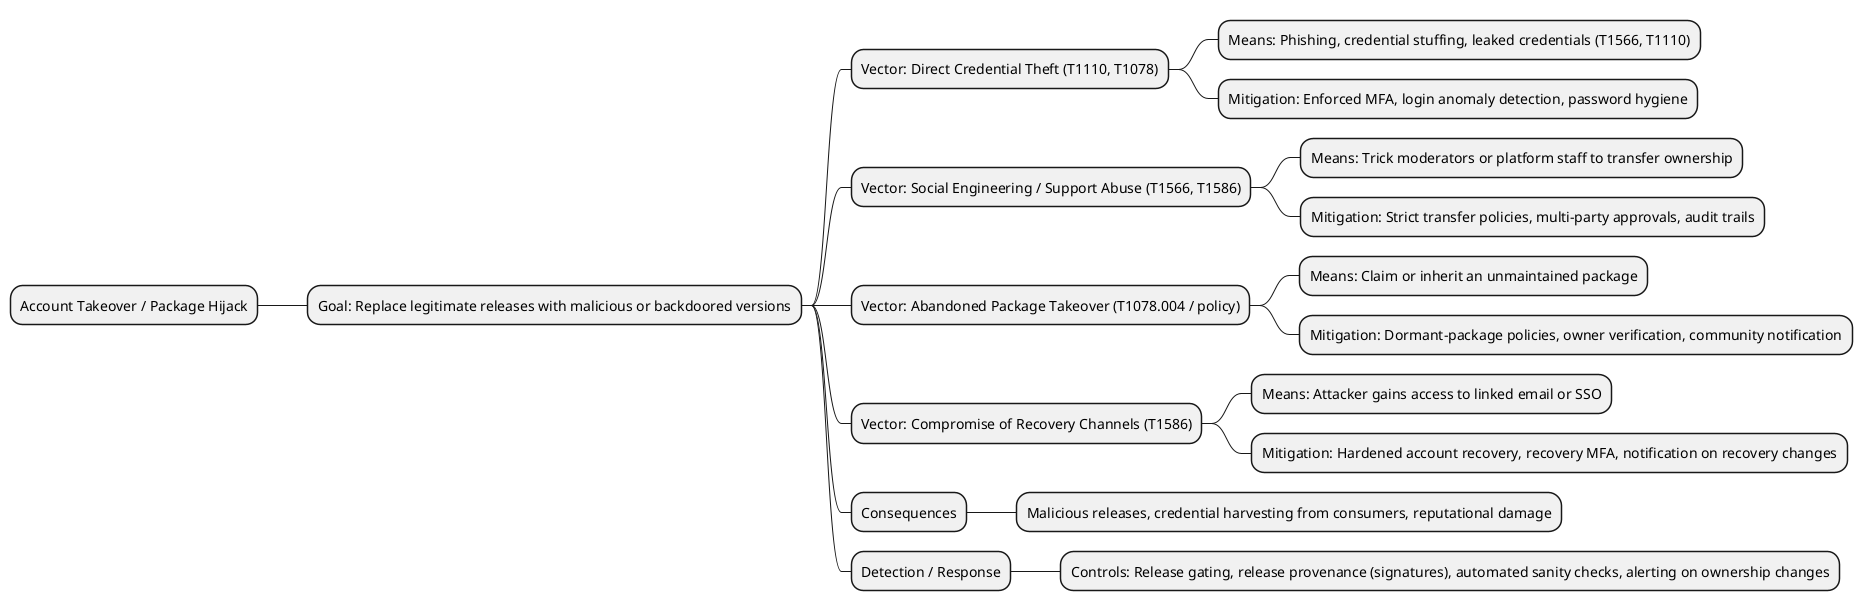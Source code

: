 @startmindmap
* Account Takeover / Package Hijack
** Goal: Replace legitimate releases with malicious or backdoored versions
*** Vector: Direct Credential Theft (T1110, T1078)
**** Means: Phishing, credential stuffing, leaked credentials (T1566, T1110)
**** Mitigation: Enforced MFA, login anomaly detection, password hygiene
*** Vector: Social Engineering / Support Abuse (T1566, T1586)
**** Means: Trick moderators or platform staff to transfer ownership
**** Mitigation: Strict transfer policies, multi-party approvals, audit trails
*** Vector: Abandoned Package Takeover (T1078.004 / policy)
**** Means: Claim or inherit an unmaintained package
**** Mitigation: Dormant-package policies, owner verification, community notification
*** Vector: Compromise of Recovery Channels (T1586)
**** Means: Attacker gains access to linked email or SSO
**** Mitigation: Hardened account recovery, recovery MFA, notification on recovery changes
*** Consequences
**** Malicious releases, credential harvesting from consumers, reputational damage
*** Detection / Response
**** Controls: Release gating, release provenance (signatures), automated sanity checks, alerting on ownership changes
@endmindmap
